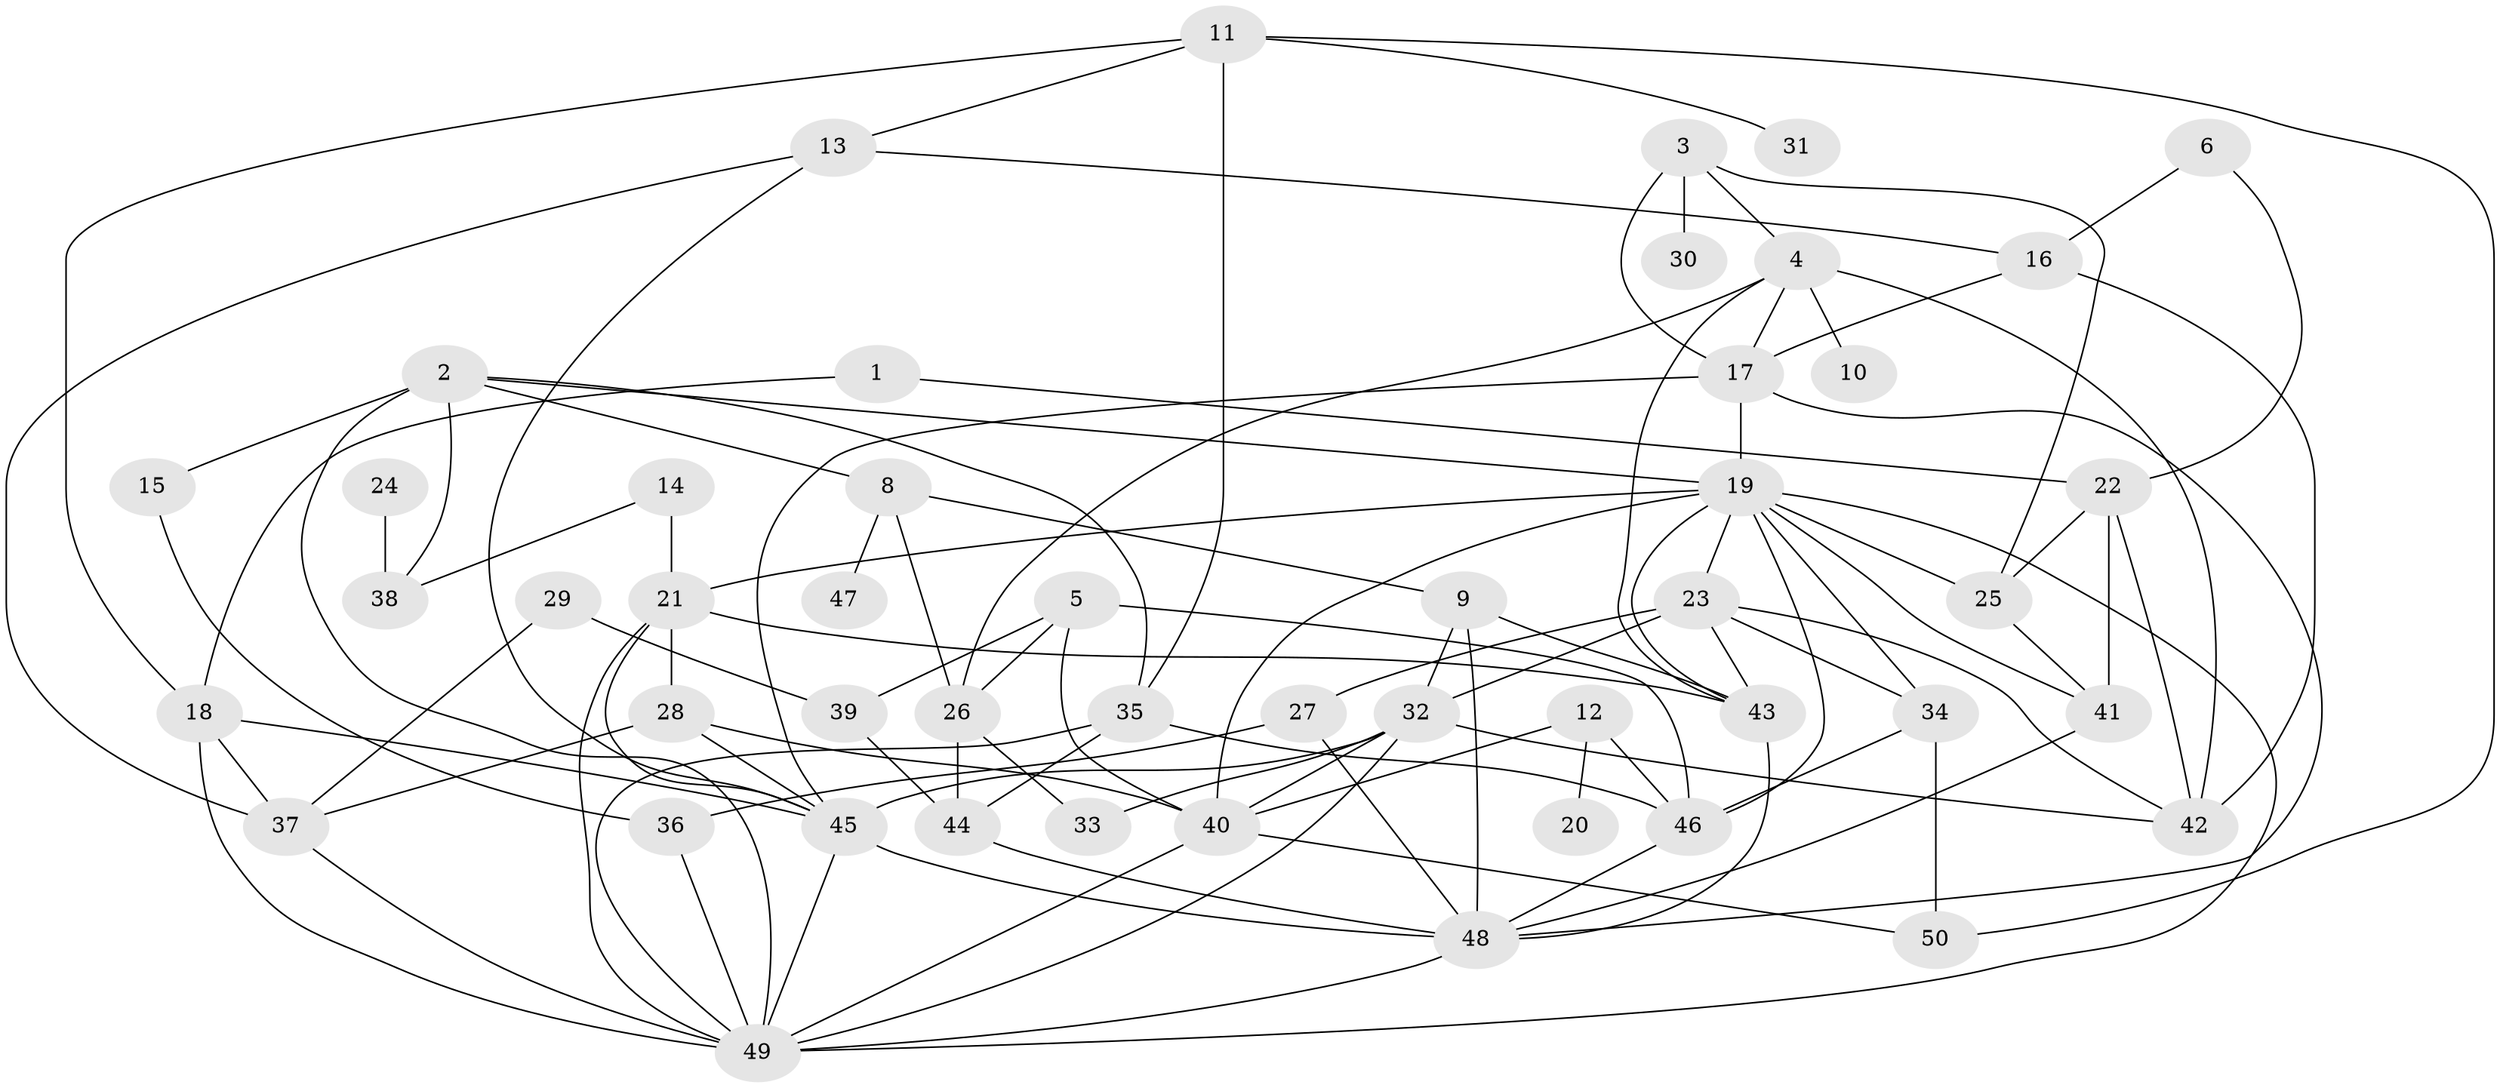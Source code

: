 // original degree distribution, {2: 0.24, 4: 0.19, 5: 0.07, 6: 0.11, 3: 0.21, 1: 0.12, 0: 0.01, 8: 0.01, 7: 0.04}
// Generated by graph-tools (version 1.1) at 2025/00/03/09/25 03:00:53]
// undirected, 49 vertices, 105 edges
graph export_dot {
graph [start="1"]
  node [color=gray90,style=filled];
  1;
  2;
  3;
  4;
  5;
  6;
  8;
  9;
  10;
  11;
  12;
  13;
  14;
  15;
  16;
  17;
  18;
  19;
  20;
  21;
  22;
  23;
  24;
  25;
  26;
  27;
  28;
  29;
  30;
  31;
  32;
  33;
  34;
  35;
  36;
  37;
  38;
  39;
  40;
  41;
  42;
  43;
  44;
  45;
  46;
  47;
  48;
  49;
  50;
  1 -- 18 [weight=1.0];
  1 -- 22 [weight=1.0];
  2 -- 8 [weight=1.0];
  2 -- 15 [weight=1.0];
  2 -- 19 [weight=1.0];
  2 -- 35 [weight=1.0];
  2 -- 38 [weight=1.0];
  2 -- 49 [weight=1.0];
  3 -- 4 [weight=1.0];
  3 -- 17 [weight=1.0];
  3 -- 25 [weight=1.0];
  3 -- 30 [weight=1.0];
  4 -- 10 [weight=1.0];
  4 -- 17 [weight=1.0];
  4 -- 26 [weight=2.0];
  4 -- 42 [weight=2.0];
  4 -- 43 [weight=1.0];
  5 -- 26 [weight=1.0];
  5 -- 39 [weight=3.0];
  5 -- 40 [weight=1.0];
  5 -- 46 [weight=1.0];
  6 -- 16 [weight=1.0];
  6 -- 22 [weight=1.0];
  8 -- 9 [weight=1.0];
  8 -- 26 [weight=1.0];
  8 -- 47 [weight=1.0];
  9 -- 32 [weight=1.0];
  9 -- 43 [weight=2.0];
  9 -- 48 [weight=1.0];
  11 -- 13 [weight=1.0];
  11 -- 18 [weight=1.0];
  11 -- 31 [weight=1.0];
  11 -- 35 [weight=1.0];
  11 -- 50 [weight=1.0];
  12 -- 20 [weight=1.0];
  12 -- 40 [weight=1.0];
  12 -- 46 [weight=1.0];
  13 -- 16 [weight=1.0];
  13 -- 37 [weight=1.0];
  13 -- 45 [weight=1.0];
  14 -- 21 [weight=2.0];
  14 -- 38 [weight=1.0];
  15 -- 36 [weight=1.0];
  16 -- 17 [weight=1.0];
  16 -- 42 [weight=1.0];
  17 -- 19 [weight=1.0];
  17 -- 45 [weight=1.0];
  17 -- 48 [weight=1.0];
  18 -- 37 [weight=1.0];
  18 -- 45 [weight=1.0];
  18 -- 49 [weight=1.0];
  19 -- 21 [weight=1.0];
  19 -- 23 [weight=1.0];
  19 -- 25 [weight=1.0];
  19 -- 34 [weight=1.0];
  19 -- 40 [weight=1.0];
  19 -- 41 [weight=1.0];
  19 -- 43 [weight=1.0];
  19 -- 46 [weight=1.0];
  19 -- 49 [weight=1.0];
  21 -- 28 [weight=1.0];
  21 -- 43 [weight=1.0];
  21 -- 45 [weight=1.0];
  21 -- 49 [weight=1.0];
  22 -- 25 [weight=1.0];
  22 -- 41 [weight=1.0];
  22 -- 42 [weight=1.0];
  23 -- 27 [weight=1.0];
  23 -- 32 [weight=1.0];
  23 -- 34 [weight=2.0];
  23 -- 42 [weight=1.0];
  23 -- 43 [weight=1.0];
  24 -- 38 [weight=1.0];
  25 -- 41 [weight=1.0];
  26 -- 33 [weight=1.0];
  26 -- 44 [weight=2.0];
  27 -- 36 [weight=1.0];
  27 -- 48 [weight=1.0];
  28 -- 37 [weight=1.0];
  28 -- 40 [weight=1.0];
  28 -- 45 [weight=1.0];
  29 -- 37 [weight=1.0];
  29 -- 39 [weight=1.0];
  32 -- 33 [weight=1.0];
  32 -- 40 [weight=1.0];
  32 -- 42 [weight=2.0];
  32 -- 45 [weight=1.0];
  32 -- 49 [weight=1.0];
  34 -- 46 [weight=1.0];
  34 -- 50 [weight=2.0];
  35 -- 44 [weight=1.0];
  35 -- 46 [weight=1.0];
  35 -- 49 [weight=2.0];
  36 -- 49 [weight=1.0];
  37 -- 49 [weight=1.0];
  39 -- 44 [weight=1.0];
  40 -- 49 [weight=1.0];
  40 -- 50 [weight=1.0];
  41 -- 48 [weight=1.0];
  43 -- 48 [weight=1.0];
  44 -- 48 [weight=1.0];
  45 -- 48 [weight=1.0];
  45 -- 49 [weight=1.0];
  46 -- 48 [weight=1.0];
  48 -- 49 [weight=2.0];
}
